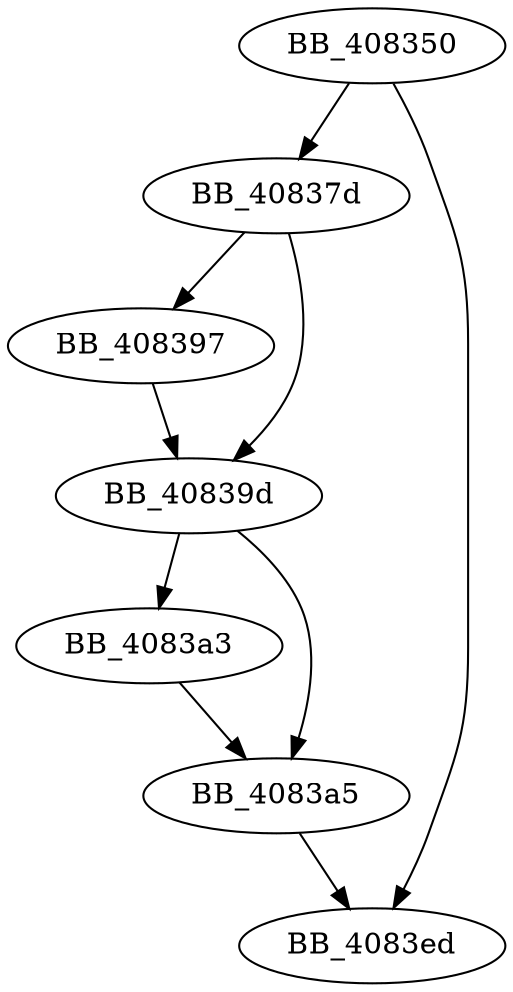 DiGraph sub_408350{
BB_408350->BB_40837d
BB_408350->BB_4083ed
BB_40837d->BB_408397
BB_40837d->BB_40839d
BB_408397->BB_40839d
BB_40839d->BB_4083a3
BB_40839d->BB_4083a5
BB_4083a3->BB_4083a5
BB_4083a5->BB_4083ed
}

